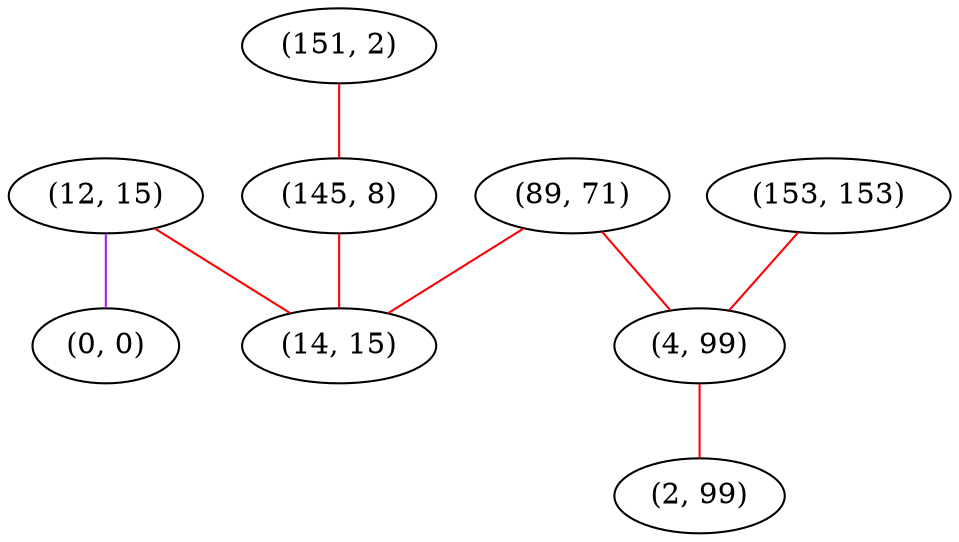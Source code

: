 graph "" {
"(12, 15)";
"(0, 0)";
"(153, 153)";
"(151, 2)";
"(89, 71)";
"(145, 8)";
"(14, 15)";
"(4, 99)";
"(2, 99)";
"(12, 15)" -- "(0, 0)"  [color=purple, key=0, weight=4];
"(12, 15)" -- "(14, 15)"  [color=red, key=0, weight=1];
"(153, 153)" -- "(4, 99)"  [color=red, key=0, weight=1];
"(151, 2)" -- "(145, 8)"  [color=red, key=0, weight=1];
"(89, 71)" -- "(14, 15)"  [color=red, key=0, weight=1];
"(89, 71)" -- "(4, 99)"  [color=red, key=0, weight=1];
"(145, 8)" -- "(14, 15)"  [color=red, key=0, weight=1];
"(4, 99)" -- "(2, 99)"  [color=red, key=0, weight=1];
}
